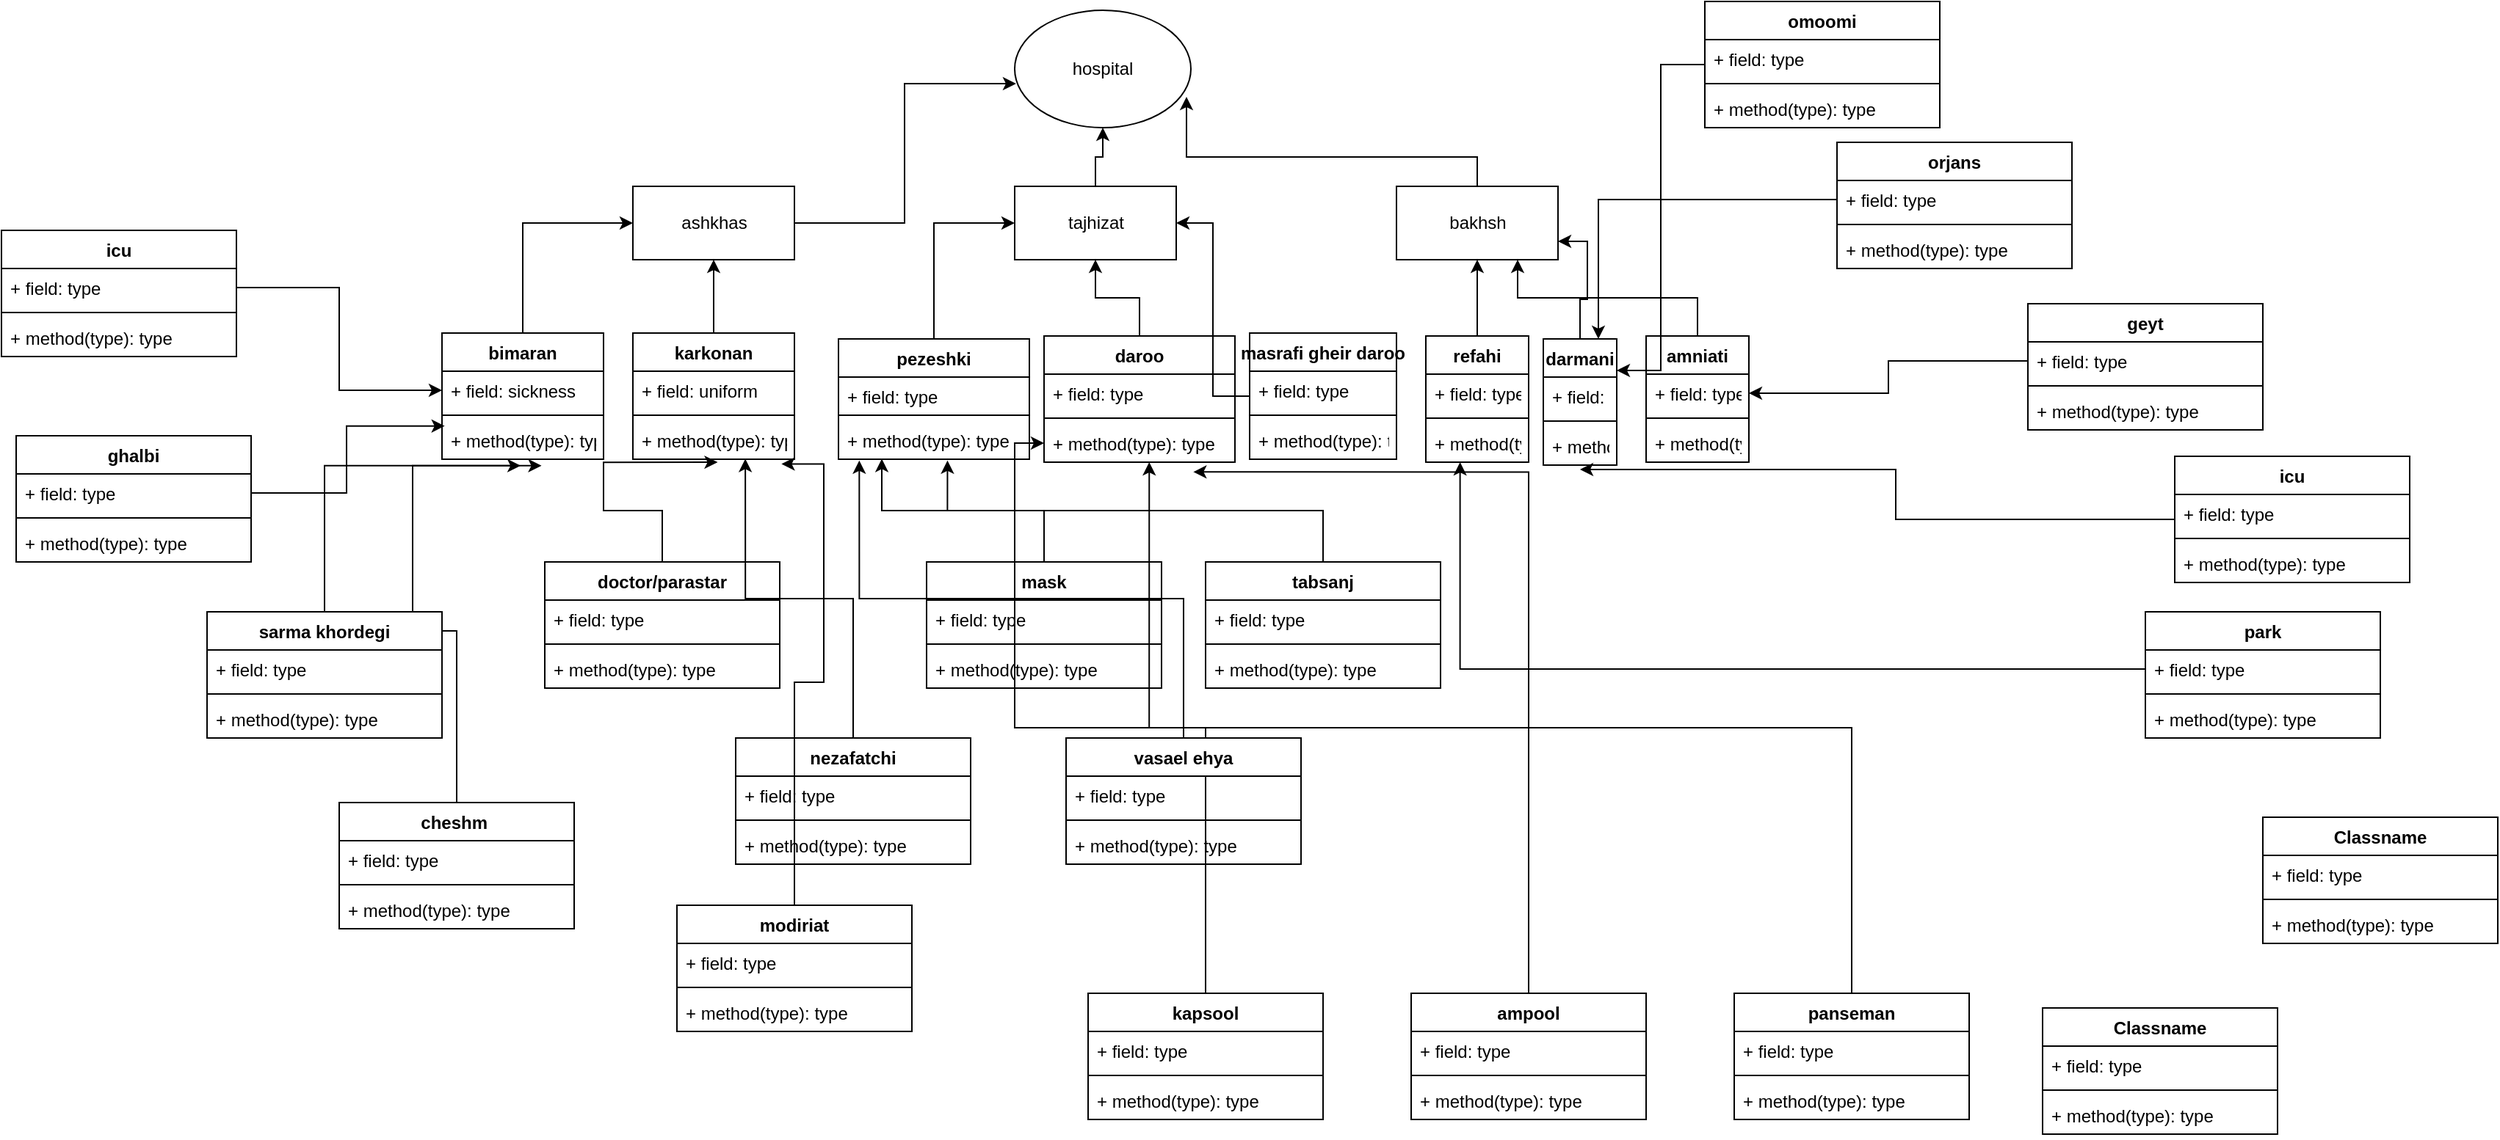 <mxfile version="13.8.8" type="device"><diagram id="6RKG3FrNFau2YnKKkjlG" name="Page-1"><mxGraphModel dx="2761" dy="1211" grid="1" gridSize="10" guides="1" tooltips="1" connect="1" arrows="1" fold="1" page="1" pageScale="1" pageWidth="850" pageHeight="1100" math="0" shadow="0"><root><mxCell id="0"/><mxCell id="1" parent="0"/><mxCell id="A2_RfLJKNHpXQIi_s-9a-9" value="hospital" style="ellipse;whiteSpace=wrap;html=1;" vertex="1" parent="1"><mxGeometry x="390" y="60" width="120" height="80" as="geometry"/></mxCell><mxCell id="A2_RfLJKNHpXQIi_s-9a-35" style="edgeStyle=orthogonalEdgeStyle;rounded=0;orthogonalLoop=1;jettySize=auto;html=1;entryX=0.008;entryY=0.625;entryDx=0;entryDy=0;entryPerimeter=0;" edge="1" parent="1" source="A2_RfLJKNHpXQIi_s-9a-10" target="A2_RfLJKNHpXQIi_s-9a-9"><mxGeometry relative="1" as="geometry"><mxPoint x="210" y="80" as="targetPoint"/></mxGeometry></mxCell><mxCell id="A2_RfLJKNHpXQIi_s-9a-10" value="ashkhas" style="html=1;" vertex="1" parent="1"><mxGeometry x="130" y="180" width="110" height="50" as="geometry"/></mxCell><mxCell id="A2_RfLJKNHpXQIi_s-9a-37" style="edgeStyle=orthogonalEdgeStyle;rounded=0;orthogonalLoop=1;jettySize=auto;html=1;exitX=0.5;exitY=0;exitDx=0;exitDy=0;" edge="1" parent="1" source="A2_RfLJKNHpXQIi_s-9a-11" target="A2_RfLJKNHpXQIi_s-9a-9"><mxGeometry relative="1" as="geometry"/></mxCell><mxCell id="A2_RfLJKNHpXQIi_s-9a-11" value="tajhizat" style="html=1;" vertex="1" parent="1"><mxGeometry x="390" y="180" width="110" height="50" as="geometry"/></mxCell><mxCell id="A2_RfLJKNHpXQIi_s-9a-38" style="edgeStyle=orthogonalEdgeStyle;rounded=0;orthogonalLoop=1;jettySize=auto;html=1;exitX=0.5;exitY=0;exitDx=0;exitDy=0;entryX=0.975;entryY=0.738;entryDx=0;entryDy=0;entryPerimeter=0;" edge="1" parent="1" source="A2_RfLJKNHpXQIi_s-9a-12" target="A2_RfLJKNHpXQIi_s-9a-9"><mxGeometry relative="1" as="geometry"/></mxCell><mxCell id="A2_RfLJKNHpXQIi_s-9a-12" value="bakhsh" style="html=1;" vertex="1" parent="1"><mxGeometry x="650" y="180" width="110" height="50" as="geometry"/></mxCell><mxCell id="A2_RfLJKNHpXQIi_s-9a-39" style="edgeStyle=orthogonalEdgeStyle;rounded=0;orthogonalLoop=1;jettySize=auto;html=1;exitX=0.5;exitY=0;exitDx=0;exitDy=0;entryX=0;entryY=0.5;entryDx=0;entryDy=0;" edge="1" parent="1" source="A2_RfLJKNHpXQIi_s-9a-24" target="A2_RfLJKNHpXQIi_s-9a-10"><mxGeometry relative="1" as="geometry"/></mxCell><mxCell id="A2_RfLJKNHpXQIi_s-9a-24" value="bimaran" style="swimlane;fontStyle=1;align=center;verticalAlign=top;childLayout=stackLayout;horizontal=1;startSize=26;horizontalStack=0;resizeParent=1;resizeParentMax=0;resizeLast=0;collapsible=1;marginBottom=0;" vertex="1" parent="1"><mxGeometry y="280" width="110" height="86" as="geometry"/></mxCell><mxCell id="A2_RfLJKNHpXQIi_s-9a-25" value="+ field: sickness" style="text;strokeColor=none;fillColor=none;align=left;verticalAlign=top;spacingLeft=4;spacingRight=4;overflow=hidden;rotatable=0;points=[[0,0.5],[1,0.5]];portConstraint=eastwest;" vertex="1" parent="A2_RfLJKNHpXQIi_s-9a-24"><mxGeometry y="26" width="110" height="26" as="geometry"/></mxCell><mxCell id="A2_RfLJKNHpXQIi_s-9a-26" value="" style="line;strokeWidth=1;fillColor=none;align=left;verticalAlign=middle;spacingTop=-1;spacingLeft=3;spacingRight=3;rotatable=0;labelPosition=right;points=[];portConstraint=eastwest;" vertex="1" parent="A2_RfLJKNHpXQIi_s-9a-24"><mxGeometry y="52" width="110" height="8" as="geometry"/></mxCell><mxCell id="A2_RfLJKNHpXQIi_s-9a-27" value="+ method(type): type" style="text;strokeColor=none;fillColor=none;align=left;verticalAlign=top;spacingLeft=4;spacingRight=4;overflow=hidden;rotatable=0;points=[[0,0.5],[1,0.5]];portConstraint=eastwest;" vertex="1" parent="A2_RfLJKNHpXQIi_s-9a-24"><mxGeometry y="60" width="110" height="26" as="geometry"/></mxCell><mxCell id="A2_RfLJKNHpXQIi_s-9a-40" style="edgeStyle=orthogonalEdgeStyle;rounded=0;orthogonalLoop=1;jettySize=auto;html=1;exitX=0.5;exitY=0;exitDx=0;exitDy=0;entryX=0.5;entryY=1;entryDx=0;entryDy=0;" edge="1" parent="1" source="A2_RfLJKNHpXQIi_s-9a-28" target="A2_RfLJKNHpXQIi_s-9a-10"><mxGeometry relative="1" as="geometry"/></mxCell><mxCell id="A2_RfLJKNHpXQIi_s-9a-28" value="karkonan" style="swimlane;fontStyle=1;align=center;verticalAlign=top;childLayout=stackLayout;horizontal=1;startSize=26;horizontalStack=0;resizeParent=1;resizeParentMax=0;resizeLast=0;collapsible=1;marginBottom=0;" vertex="1" parent="1"><mxGeometry x="130" y="280" width="110" height="86" as="geometry"/></mxCell><mxCell id="A2_RfLJKNHpXQIi_s-9a-29" value="+ field: uniform" style="text;strokeColor=none;fillColor=none;align=left;verticalAlign=top;spacingLeft=4;spacingRight=4;overflow=hidden;rotatable=0;points=[[0,0.5],[1,0.5]];portConstraint=eastwest;" vertex="1" parent="A2_RfLJKNHpXQIi_s-9a-28"><mxGeometry y="26" width="110" height="26" as="geometry"/></mxCell><mxCell id="A2_RfLJKNHpXQIi_s-9a-30" value="" style="line;strokeWidth=1;fillColor=none;align=left;verticalAlign=middle;spacingTop=-1;spacingLeft=3;spacingRight=3;rotatable=0;labelPosition=right;points=[];portConstraint=eastwest;" vertex="1" parent="A2_RfLJKNHpXQIi_s-9a-28"><mxGeometry y="52" width="110" height="8" as="geometry"/></mxCell><mxCell id="A2_RfLJKNHpXQIi_s-9a-31" value="+ method(type): type" style="text;strokeColor=none;fillColor=none;align=left;verticalAlign=top;spacingLeft=4;spacingRight=4;overflow=hidden;rotatable=0;points=[[0,0.5],[1,0.5]];portConstraint=eastwest;" vertex="1" parent="A2_RfLJKNHpXQIi_s-9a-28"><mxGeometry y="60" width="110" height="26" as="geometry"/></mxCell><mxCell id="A2_RfLJKNHpXQIi_s-9a-50" style="edgeStyle=orthogonalEdgeStyle;rounded=0;orthogonalLoop=1;jettySize=auto;html=1;exitX=0.5;exitY=0;exitDx=0;exitDy=0;entryX=0.5;entryY=1;entryDx=0;entryDy=0;" edge="1" parent="1" source="A2_RfLJKNHpXQIi_s-9a-41" target="A2_RfLJKNHpXQIi_s-9a-11"><mxGeometry relative="1" as="geometry"/></mxCell><mxCell id="A2_RfLJKNHpXQIi_s-9a-41" value="daroo" style="swimlane;fontStyle=1;align=center;verticalAlign=top;childLayout=stackLayout;horizontal=1;startSize=26;horizontalStack=0;resizeParent=1;resizeParentMax=0;resizeLast=0;collapsible=1;marginBottom=0;" vertex="1" parent="1"><mxGeometry x="410" y="282" width="130" height="86" as="geometry"/></mxCell><mxCell id="A2_RfLJKNHpXQIi_s-9a-42" value="+ field: type" style="text;strokeColor=none;fillColor=none;align=left;verticalAlign=top;spacingLeft=4;spacingRight=4;overflow=hidden;rotatable=0;points=[[0,0.5],[1,0.5]];portConstraint=eastwest;" vertex="1" parent="A2_RfLJKNHpXQIi_s-9a-41"><mxGeometry y="26" width="130" height="26" as="geometry"/></mxCell><mxCell id="A2_RfLJKNHpXQIi_s-9a-43" value="" style="line;strokeWidth=1;fillColor=none;align=left;verticalAlign=middle;spacingTop=-1;spacingLeft=3;spacingRight=3;rotatable=0;labelPosition=right;points=[];portConstraint=eastwest;" vertex="1" parent="A2_RfLJKNHpXQIi_s-9a-41"><mxGeometry y="52" width="130" height="8" as="geometry"/></mxCell><mxCell id="A2_RfLJKNHpXQIi_s-9a-44" value="+ method(type): type" style="text;strokeColor=none;fillColor=none;align=left;verticalAlign=top;spacingLeft=4;spacingRight=4;overflow=hidden;rotatable=0;points=[[0,0.5],[1,0.5]];portConstraint=eastwest;" vertex="1" parent="A2_RfLJKNHpXQIi_s-9a-41"><mxGeometry y="60" width="130" height="26" as="geometry"/></mxCell><mxCell id="A2_RfLJKNHpXQIi_s-9a-49" style="edgeStyle=orthogonalEdgeStyle;rounded=0;orthogonalLoop=1;jettySize=auto;html=1;exitX=0.5;exitY=0;exitDx=0;exitDy=0;entryX=0;entryY=0.5;entryDx=0;entryDy=0;" edge="1" parent="1" source="A2_RfLJKNHpXQIi_s-9a-45" target="A2_RfLJKNHpXQIi_s-9a-11"><mxGeometry relative="1" as="geometry"/></mxCell><mxCell id="A2_RfLJKNHpXQIi_s-9a-45" value="pezeshki" style="swimlane;fontStyle=1;align=center;verticalAlign=top;childLayout=stackLayout;horizontal=1;startSize=26;horizontalStack=0;resizeParent=1;resizeParentMax=0;resizeLast=0;collapsible=1;marginBottom=0;" vertex="1" parent="1"><mxGeometry x="270" y="284" width="130" height="82" as="geometry"/></mxCell><mxCell id="A2_RfLJKNHpXQIi_s-9a-46" value="+ field: type" style="text;strokeColor=none;fillColor=none;align=left;verticalAlign=top;spacingLeft=4;spacingRight=4;overflow=hidden;rotatable=0;points=[[0,0.5],[1,0.5]];portConstraint=eastwest;" vertex="1" parent="A2_RfLJKNHpXQIi_s-9a-45"><mxGeometry y="26" width="130" height="22" as="geometry"/></mxCell><mxCell id="A2_RfLJKNHpXQIi_s-9a-47" value="" style="line;strokeWidth=1;fillColor=none;align=left;verticalAlign=middle;spacingTop=-1;spacingLeft=3;spacingRight=3;rotatable=0;labelPosition=right;points=[];portConstraint=eastwest;" vertex="1" parent="A2_RfLJKNHpXQIi_s-9a-45"><mxGeometry y="48" width="130" height="8" as="geometry"/></mxCell><mxCell id="A2_RfLJKNHpXQIi_s-9a-48" value="+ method(type): type" style="text;strokeColor=none;fillColor=none;align=left;verticalAlign=top;spacingLeft=4;spacingRight=4;overflow=hidden;rotatable=0;points=[[0,0.5],[1,0.5]];portConstraint=eastwest;" vertex="1" parent="A2_RfLJKNHpXQIi_s-9a-45"><mxGeometry y="56" width="130" height="26" as="geometry"/></mxCell><mxCell id="A2_RfLJKNHpXQIi_s-9a-55" style="edgeStyle=orthogonalEdgeStyle;rounded=0;orthogonalLoop=1;jettySize=auto;html=1;entryX=1;entryY=0.5;entryDx=0;entryDy=0;" edge="1" parent="1" source="A2_RfLJKNHpXQIi_s-9a-51" target="A2_RfLJKNHpXQIi_s-9a-11"><mxGeometry relative="1" as="geometry"/></mxCell><mxCell id="A2_RfLJKNHpXQIi_s-9a-51" value="masrafi gheir daroo" style="swimlane;fontStyle=1;align=center;verticalAlign=top;childLayout=stackLayout;horizontal=1;startSize=26;horizontalStack=0;resizeParent=1;resizeParentMax=0;resizeLast=0;collapsible=1;marginBottom=0;" vertex="1" parent="1"><mxGeometry x="550" y="280" width="100" height="86" as="geometry"/></mxCell><mxCell id="A2_RfLJKNHpXQIi_s-9a-52" value="+ field: type" style="text;strokeColor=none;fillColor=none;align=left;verticalAlign=top;spacingLeft=4;spacingRight=4;overflow=hidden;rotatable=0;points=[[0,0.5],[1,0.5]];portConstraint=eastwest;" vertex="1" parent="A2_RfLJKNHpXQIi_s-9a-51"><mxGeometry y="26" width="100" height="26" as="geometry"/></mxCell><mxCell id="A2_RfLJKNHpXQIi_s-9a-53" value="" style="line;strokeWidth=1;fillColor=none;align=left;verticalAlign=middle;spacingTop=-1;spacingLeft=3;spacingRight=3;rotatable=0;labelPosition=right;points=[];portConstraint=eastwest;" vertex="1" parent="A2_RfLJKNHpXQIi_s-9a-51"><mxGeometry y="52" width="100" height="8" as="geometry"/></mxCell><mxCell id="A2_RfLJKNHpXQIi_s-9a-54" value="+ method(type): type" style="text;strokeColor=none;fillColor=none;align=left;verticalAlign=top;spacingLeft=4;spacingRight=4;overflow=hidden;rotatable=0;points=[[0,0.5],[1,0.5]];portConstraint=eastwest;" vertex="1" parent="A2_RfLJKNHpXQIi_s-9a-51"><mxGeometry y="60" width="100" height="26" as="geometry"/></mxCell><mxCell id="A2_RfLJKNHpXQIi_s-9a-71" style="edgeStyle=orthogonalEdgeStyle;rounded=0;orthogonalLoop=1;jettySize=auto;html=1;exitX=0.5;exitY=0;exitDx=0;exitDy=0;entryX=0.5;entryY=1;entryDx=0;entryDy=0;" edge="1" parent="1" source="A2_RfLJKNHpXQIi_s-9a-56" target="A2_RfLJKNHpXQIi_s-9a-12"><mxGeometry relative="1" as="geometry"/></mxCell><mxCell id="A2_RfLJKNHpXQIi_s-9a-56" value="refahi" style="swimlane;fontStyle=1;align=center;verticalAlign=top;childLayout=stackLayout;horizontal=1;startSize=26;horizontalStack=0;resizeParent=1;resizeParentMax=0;resizeLast=0;collapsible=1;marginBottom=0;" vertex="1" parent="1"><mxGeometry x="670" y="282" width="70" height="86" as="geometry"/></mxCell><mxCell id="A2_RfLJKNHpXQIi_s-9a-57" value="+ field: type" style="text;strokeColor=none;fillColor=none;align=left;verticalAlign=top;spacingLeft=4;spacingRight=4;overflow=hidden;rotatable=0;points=[[0,0.5],[1,0.5]];portConstraint=eastwest;" vertex="1" parent="A2_RfLJKNHpXQIi_s-9a-56"><mxGeometry y="26" width="70" height="26" as="geometry"/></mxCell><mxCell id="A2_RfLJKNHpXQIi_s-9a-58" value="" style="line;strokeWidth=1;fillColor=none;align=left;verticalAlign=middle;spacingTop=-1;spacingLeft=3;spacingRight=3;rotatable=0;labelPosition=right;points=[];portConstraint=eastwest;" vertex="1" parent="A2_RfLJKNHpXQIi_s-9a-56"><mxGeometry y="52" width="70" height="8" as="geometry"/></mxCell><mxCell id="A2_RfLJKNHpXQIi_s-9a-59" value="+ method(type): type" style="text;strokeColor=none;fillColor=none;align=left;verticalAlign=top;spacingLeft=4;spacingRight=4;overflow=hidden;rotatable=0;points=[[0,0.5],[1,0.5]];portConstraint=eastwest;" vertex="1" parent="A2_RfLJKNHpXQIi_s-9a-56"><mxGeometry y="60" width="70" height="26" as="geometry"/></mxCell><mxCell id="A2_RfLJKNHpXQIi_s-9a-72" style="edgeStyle=orthogonalEdgeStyle;rounded=0;orthogonalLoop=1;jettySize=auto;html=1;exitX=0.5;exitY=0;exitDx=0;exitDy=0;entryX=1;entryY=0.75;entryDx=0;entryDy=0;" edge="1" parent="1" source="A2_RfLJKNHpXQIi_s-9a-60" target="A2_RfLJKNHpXQIi_s-9a-12"><mxGeometry relative="1" as="geometry"/></mxCell><mxCell id="A2_RfLJKNHpXQIi_s-9a-60" value="darmani" style="swimlane;fontStyle=1;align=center;verticalAlign=top;childLayout=stackLayout;horizontal=1;startSize=26;horizontalStack=0;resizeParent=1;resizeParentMax=0;resizeLast=0;collapsible=1;marginBottom=0;" vertex="1" parent="1"><mxGeometry x="750" y="284" width="50" height="86" as="geometry"/></mxCell><mxCell id="A2_RfLJKNHpXQIi_s-9a-61" value="+ field: type" style="text;strokeColor=none;fillColor=none;align=left;verticalAlign=top;spacingLeft=4;spacingRight=4;overflow=hidden;rotatable=0;points=[[0,0.5],[1,0.5]];portConstraint=eastwest;" vertex="1" parent="A2_RfLJKNHpXQIi_s-9a-60"><mxGeometry y="26" width="50" height="26" as="geometry"/></mxCell><mxCell id="A2_RfLJKNHpXQIi_s-9a-62" value="" style="line;strokeWidth=1;fillColor=none;align=left;verticalAlign=middle;spacingTop=-1;spacingLeft=3;spacingRight=3;rotatable=0;labelPosition=right;points=[];portConstraint=eastwest;" vertex="1" parent="A2_RfLJKNHpXQIi_s-9a-60"><mxGeometry y="52" width="50" height="8" as="geometry"/></mxCell><mxCell id="A2_RfLJKNHpXQIi_s-9a-63" value="+ method(type): type" style="text;strokeColor=none;fillColor=none;align=left;verticalAlign=top;spacingLeft=4;spacingRight=4;overflow=hidden;rotatable=0;points=[[0,0.5],[1,0.5]];portConstraint=eastwest;" vertex="1" parent="A2_RfLJKNHpXQIi_s-9a-60"><mxGeometry y="60" width="50" height="26" as="geometry"/></mxCell><mxCell id="A2_RfLJKNHpXQIi_s-9a-73" style="edgeStyle=orthogonalEdgeStyle;rounded=0;orthogonalLoop=1;jettySize=auto;html=1;exitX=0.5;exitY=0;exitDx=0;exitDy=0;entryX=0.75;entryY=1;entryDx=0;entryDy=0;" edge="1" parent="1" source="A2_RfLJKNHpXQIi_s-9a-64" target="A2_RfLJKNHpXQIi_s-9a-12"><mxGeometry relative="1" as="geometry"/></mxCell><mxCell id="A2_RfLJKNHpXQIi_s-9a-64" value="amniati" style="swimlane;fontStyle=1;align=center;verticalAlign=top;childLayout=stackLayout;horizontal=1;startSize=26;horizontalStack=0;resizeParent=1;resizeParentMax=0;resizeLast=0;collapsible=1;marginBottom=0;" vertex="1" parent="1"><mxGeometry x="820" y="282" width="70" height="86" as="geometry"/></mxCell><mxCell id="A2_RfLJKNHpXQIi_s-9a-65" value="+ field: type" style="text;strokeColor=none;fillColor=none;align=left;verticalAlign=top;spacingLeft=4;spacingRight=4;overflow=hidden;rotatable=0;points=[[0,0.5],[1,0.5]];portConstraint=eastwest;" vertex="1" parent="A2_RfLJKNHpXQIi_s-9a-64"><mxGeometry y="26" width="70" height="26" as="geometry"/></mxCell><mxCell id="A2_RfLJKNHpXQIi_s-9a-66" value="" style="line;strokeWidth=1;fillColor=none;align=left;verticalAlign=middle;spacingTop=-1;spacingLeft=3;spacingRight=3;rotatable=0;labelPosition=right;points=[];portConstraint=eastwest;" vertex="1" parent="A2_RfLJKNHpXQIi_s-9a-64"><mxGeometry y="52" width="70" height="8" as="geometry"/></mxCell><mxCell id="A2_RfLJKNHpXQIi_s-9a-67" value="+ method(type): type" style="text;strokeColor=none;fillColor=none;align=left;verticalAlign=top;spacingLeft=4;spacingRight=4;overflow=hidden;rotatable=0;points=[[0,0.5],[1,0.5]];portConstraint=eastwest;" vertex="1" parent="A2_RfLJKNHpXQIi_s-9a-64"><mxGeometry y="60" width="70" height="26" as="geometry"/></mxCell><mxCell id="A2_RfLJKNHpXQIi_s-9a-78" value="icu" style="swimlane;fontStyle=1;align=center;verticalAlign=top;childLayout=stackLayout;horizontal=1;startSize=26;horizontalStack=0;resizeParent=1;resizeParentMax=0;resizeLast=0;collapsible=1;marginBottom=0;" vertex="1" parent="1"><mxGeometry x="-300" y="210" width="160" height="86" as="geometry"/></mxCell><mxCell id="A2_RfLJKNHpXQIi_s-9a-79" value="+ field: type" style="text;strokeColor=none;fillColor=none;align=left;verticalAlign=top;spacingLeft=4;spacingRight=4;overflow=hidden;rotatable=0;points=[[0,0.5],[1,0.5]];portConstraint=eastwest;" vertex="1" parent="A2_RfLJKNHpXQIi_s-9a-78"><mxGeometry y="26" width="160" height="26" as="geometry"/></mxCell><mxCell id="A2_RfLJKNHpXQIi_s-9a-80" value="" style="line;strokeWidth=1;fillColor=none;align=left;verticalAlign=middle;spacingTop=-1;spacingLeft=3;spacingRight=3;rotatable=0;labelPosition=right;points=[];portConstraint=eastwest;" vertex="1" parent="A2_RfLJKNHpXQIi_s-9a-78"><mxGeometry y="52" width="160" height="8" as="geometry"/></mxCell><mxCell id="A2_RfLJKNHpXQIi_s-9a-81" value="+ method(type): type" style="text;strokeColor=none;fillColor=none;align=left;verticalAlign=top;spacingLeft=4;spacingRight=4;overflow=hidden;rotatable=0;points=[[0,0.5],[1,0.5]];portConstraint=eastwest;" vertex="1" parent="A2_RfLJKNHpXQIi_s-9a-78"><mxGeometry y="60" width="160" height="26" as="geometry"/></mxCell><mxCell id="A2_RfLJKNHpXQIi_s-9a-82" value="ghalbi" style="swimlane;fontStyle=1;align=center;verticalAlign=top;childLayout=stackLayout;horizontal=1;startSize=26;horizontalStack=0;resizeParent=1;resizeParentMax=0;resizeLast=0;collapsible=1;marginBottom=0;" vertex="1" parent="1"><mxGeometry x="-290" y="350" width="160" height="86" as="geometry"/></mxCell><mxCell id="A2_RfLJKNHpXQIi_s-9a-83" value="+ field: type" style="text;strokeColor=none;fillColor=none;align=left;verticalAlign=top;spacingLeft=4;spacingRight=4;overflow=hidden;rotatable=0;points=[[0,0.5],[1,0.5]];portConstraint=eastwest;" vertex="1" parent="A2_RfLJKNHpXQIi_s-9a-82"><mxGeometry y="26" width="160" height="26" as="geometry"/></mxCell><mxCell id="A2_RfLJKNHpXQIi_s-9a-84" value="" style="line;strokeWidth=1;fillColor=none;align=left;verticalAlign=middle;spacingTop=-1;spacingLeft=3;spacingRight=3;rotatable=0;labelPosition=right;points=[];portConstraint=eastwest;" vertex="1" parent="A2_RfLJKNHpXQIi_s-9a-82"><mxGeometry y="52" width="160" height="8" as="geometry"/></mxCell><mxCell id="A2_RfLJKNHpXQIi_s-9a-85" value="+ method(type): type" style="text;strokeColor=none;fillColor=none;align=left;verticalAlign=top;spacingLeft=4;spacingRight=4;overflow=hidden;rotatable=0;points=[[0,0.5],[1,0.5]];portConstraint=eastwest;" vertex="1" parent="A2_RfLJKNHpXQIi_s-9a-82"><mxGeometry y="60" width="160" height="26" as="geometry"/></mxCell><mxCell id="A2_RfLJKNHpXQIi_s-9a-105" style="edgeStyle=orthogonalEdgeStyle;rounded=0;orthogonalLoop=1;jettySize=auto;html=1;exitX=0.5;exitY=0;exitDx=0;exitDy=0;entryX=0.616;entryY=1.17;entryDx=0;entryDy=0;entryPerimeter=0;" edge="1" parent="1" source="A2_RfLJKNHpXQIi_s-9a-86" target="A2_RfLJKNHpXQIi_s-9a-27"><mxGeometry relative="1" as="geometry"/></mxCell><mxCell id="A2_RfLJKNHpXQIi_s-9a-86" value="cheshm " style="swimlane;fontStyle=1;align=center;verticalAlign=top;childLayout=stackLayout;horizontal=1;startSize=26;horizontalStack=0;resizeParent=1;resizeParentMax=0;resizeLast=0;collapsible=1;marginBottom=0;" vertex="1" parent="1"><mxGeometry x="-70" y="600" width="160" height="86" as="geometry"/></mxCell><mxCell id="A2_RfLJKNHpXQIi_s-9a-87" value="+ field: type" style="text;strokeColor=none;fillColor=none;align=left;verticalAlign=top;spacingLeft=4;spacingRight=4;overflow=hidden;rotatable=0;points=[[0,0.5],[1,0.5]];portConstraint=eastwest;" vertex="1" parent="A2_RfLJKNHpXQIi_s-9a-86"><mxGeometry y="26" width="160" height="26" as="geometry"/></mxCell><mxCell id="A2_RfLJKNHpXQIi_s-9a-88" value="" style="line;strokeWidth=1;fillColor=none;align=left;verticalAlign=middle;spacingTop=-1;spacingLeft=3;spacingRight=3;rotatable=0;labelPosition=right;points=[];portConstraint=eastwest;" vertex="1" parent="A2_RfLJKNHpXQIi_s-9a-86"><mxGeometry y="52" width="160" height="8" as="geometry"/></mxCell><mxCell id="A2_RfLJKNHpXQIi_s-9a-89" value="+ method(type): type" style="text;strokeColor=none;fillColor=none;align=left;verticalAlign=top;spacingLeft=4;spacingRight=4;overflow=hidden;rotatable=0;points=[[0,0.5],[1,0.5]];portConstraint=eastwest;" vertex="1" parent="A2_RfLJKNHpXQIi_s-9a-86"><mxGeometry y="60" width="160" height="26" as="geometry"/></mxCell><mxCell id="A2_RfLJKNHpXQIi_s-9a-111" style="edgeStyle=orthogonalEdgeStyle;rounded=0;orthogonalLoop=1;jettySize=auto;html=1;exitX=0.5;exitY=0;exitDx=0;exitDy=0;entryX=0.525;entryY=1.079;entryDx=0;entryDy=0;entryPerimeter=0;" edge="1" parent="1" source="A2_RfLJKNHpXQIi_s-9a-90" target="A2_RfLJKNHpXQIi_s-9a-31"><mxGeometry relative="1" as="geometry"/></mxCell><mxCell id="A2_RfLJKNHpXQIi_s-9a-90" value="doctor/parastar" style="swimlane;fontStyle=1;align=center;verticalAlign=top;childLayout=stackLayout;horizontal=1;startSize=26;horizontalStack=0;resizeParent=1;resizeParentMax=0;resizeLast=0;collapsible=1;marginBottom=0;" vertex="1" parent="1"><mxGeometry x="70" y="436" width="160" height="86" as="geometry"/></mxCell><mxCell id="A2_RfLJKNHpXQIi_s-9a-91" value="+ field: type" style="text;strokeColor=none;fillColor=none;align=left;verticalAlign=top;spacingLeft=4;spacingRight=4;overflow=hidden;rotatable=0;points=[[0,0.5],[1,0.5]];portConstraint=eastwest;" vertex="1" parent="A2_RfLJKNHpXQIi_s-9a-90"><mxGeometry y="26" width="160" height="26" as="geometry"/></mxCell><mxCell id="A2_RfLJKNHpXQIi_s-9a-92" value="" style="line;strokeWidth=1;fillColor=none;align=left;verticalAlign=middle;spacingTop=-1;spacingLeft=3;spacingRight=3;rotatable=0;labelPosition=right;points=[];portConstraint=eastwest;" vertex="1" parent="A2_RfLJKNHpXQIi_s-9a-90"><mxGeometry y="52" width="160" height="8" as="geometry"/></mxCell><mxCell id="A2_RfLJKNHpXQIi_s-9a-93" value="+ method(type): type" style="text;strokeColor=none;fillColor=none;align=left;verticalAlign=top;spacingLeft=4;spacingRight=4;overflow=hidden;rotatable=0;points=[[0,0.5],[1,0.5]];portConstraint=eastwest;" vertex="1" parent="A2_RfLJKNHpXQIi_s-9a-90"><mxGeometry y="60" width="160" height="26" as="geometry"/></mxCell><mxCell id="A2_RfLJKNHpXQIi_s-9a-112" style="edgeStyle=orthogonalEdgeStyle;rounded=0;orthogonalLoop=1;jettySize=auto;html=1;entryX=0.696;entryY=0.989;entryDx=0;entryDy=0;entryPerimeter=0;" edge="1" parent="1" source="A2_RfLJKNHpXQIi_s-9a-94" target="A2_RfLJKNHpXQIi_s-9a-31"><mxGeometry relative="1" as="geometry"/></mxCell><mxCell id="A2_RfLJKNHpXQIi_s-9a-94" value="nezafatchi" style="swimlane;fontStyle=1;align=center;verticalAlign=top;childLayout=stackLayout;horizontal=1;startSize=26;horizontalStack=0;resizeParent=1;resizeParentMax=0;resizeLast=0;collapsible=1;marginBottom=0;" vertex="1" parent="1"><mxGeometry x="200" y="556" width="160" height="86" as="geometry"/></mxCell><mxCell id="A2_RfLJKNHpXQIi_s-9a-95" value="+ field: type" style="text;strokeColor=none;fillColor=none;align=left;verticalAlign=top;spacingLeft=4;spacingRight=4;overflow=hidden;rotatable=0;points=[[0,0.5],[1,0.5]];portConstraint=eastwest;" vertex="1" parent="A2_RfLJKNHpXQIi_s-9a-94"><mxGeometry y="26" width="160" height="26" as="geometry"/></mxCell><mxCell id="A2_RfLJKNHpXQIi_s-9a-96" value="" style="line;strokeWidth=1;fillColor=none;align=left;verticalAlign=middle;spacingTop=-1;spacingLeft=3;spacingRight=3;rotatable=0;labelPosition=right;points=[];portConstraint=eastwest;" vertex="1" parent="A2_RfLJKNHpXQIi_s-9a-94"><mxGeometry y="52" width="160" height="8" as="geometry"/></mxCell><mxCell id="A2_RfLJKNHpXQIi_s-9a-97" value="+ method(type): type" style="text;strokeColor=none;fillColor=none;align=left;verticalAlign=top;spacingLeft=4;spacingRight=4;overflow=hidden;rotatable=0;points=[[0,0.5],[1,0.5]];portConstraint=eastwest;" vertex="1" parent="A2_RfLJKNHpXQIi_s-9a-94"><mxGeometry y="60" width="160" height="26" as="geometry"/></mxCell><mxCell id="A2_RfLJKNHpXQIi_s-9a-104" style="edgeStyle=orthogonalEdgeStyle;rounded=0;orthogonalLoop=1;jettySize=auto;html=1;exitX=0.5;exitY=0;exitDx=0;exitDy=0;entryX=0.487;entryY=1.17;entryDx=0;entryDy=0;entryPerimeter=0;" edge="1" parent="1" source="A2_RfLJKNHpXQIi_s-9a-98" target="A2_RfLJKNHpXQIi_s-9a-27"><mxGeometry relative="1" as="geometry"/></mxCell><mxCell id="A2_RfLJKNHpXQIi_s-9a-98" value="sarma khordegi" style="swimlane;fontStyle=1;align=center;verticalAlign=top;childLayout=stackLayout;horizontal=1;startSize=26;horizontalStack=0;resizeParent=1;resizeParentMax=0;resizeLast=0;collapsible=1;marginBottom=0;" vertex="1" parent="1"><mxGeometry x="-160" y="470" width="160" height="86" as="geometry"/></mxCell><mxCell id="A2_RfLJKNHpXQIi_s-9a-99" value="+ field: type" style="text;strokeColor=none;fillColor=none;align=left;verticalAlign=top;spacingLeft=4;spacingRight=4;overflow=hidden;rotatable=0;points=[[0,0.5],[1,0.5]];portConstraint=eastwest;" vertex="1" parent="A2_RfLJKNHpXQIi_s-9a-98"><mxGeometry y="26" width="160" height="26" as="geometry"/></mxCell><mxCell id="A2_RfLJKNHpXQIi_s-9a-100" value="" style="line;strokeWidth=1;fillColor=none;align=left;verticalAlign=middle;spacingTop=-1;spacingLeft=3;spacingRight=3;rotatable=0;labelPosition=right;points=[];portConstraint=eastwest;" vertex="1" parent="A2_RfLJKNHpXQIi_s-9a-98"><mxGeometry y="52" width="160" height="8" as="geometry"/></mxCell><mxCell id="A2_RfLJKNHpXQIi_s-9a-101" value="+ method(type): type" style="text;strokeColor=none;fillColor=none;align=left;verticalAlign=top;spacingLeft=4;spacingRight=4;overflow=hidden;rotatable=0;points=[[0,0.5],[1,0.5]];portConstraint=eastwest;" vertex="1" parent="A2_RfLJKNHpXQIi_s-9a-98"><mxGeometry y="60" width="160" height="26" as="geometry"/></mxCell><mxCell id="A2_RfLJKNHpXQIi_s-9a-102" style="edgeStyle=orthogonalEdgeStyle;rounded=0;orthogonalLoop=1;jettySize=auto;html=1;exitX=1;exitY=0.5;exitDx=0;exitDy=0;entryX=0;entryY=0.5;entryDx=0;entryDy=0;" edge="1" parent="1" source="A2_RfLJKNHpXQIi_s-9a-79" target="A2_RfLJKNHpXQIi_s-9a-25"><mxGeometry relative="1" as="geometry"/></mxCell><mxCell id="A2_RfLJKNHpXQIi_s-9a-103" style="edgeStyle=orthogonalEdgeStyle;rounded=0;orthogonalLoop=1;jettySize=auto;html=1;exitX=1;exitY=0.5;exitDx=0;exitDy=0;entryX=0.017;entryY=0.129;entryDx=0;entryDy=0;entryPerimeter=0;" edge="1" parent="1" source="A2_RfLJKNHpXQIi_s-9a-83" target="A2_RfLJKNHpXQIi_s-9a-27"><mxGeometry relative="1" as="geometry"/></mxCell><mxCell id="A2_RfLJKNHpXQIi_s-9a-113" style="edgeStyle=orthogonalEdgeStyle;rounded=0;orthogonalLoop=1;jettySize=auto;html=1;exitX=0.5;exitY=0;exitDx=0;exitDy=0;entryX=0.92;entryY=1.124;entryDx=0;entryDy=0;entryPerimeter=0;" edge="1" parent="1" source="A2_RfLJKNHpXQIi_s-9a-107" target="A2_RfLJKNHpXQIi_s-9a-31"><mxGeometry relative="1" as="geometry"/></mxCell><mxCell id="A2_RfLJKNHpXQIi_s-9a-107" value="modiriat" style="swimlane;fontStyle=1;align=center;verticalAlign=top;childLayout=stackLayout;horizontal=1;startSize=26;horizontalStack=0;resizeParent=1;resizeParentMax=0;resizeLast=0;collapsible=1;marginBottom=0;" vertex="1" parent="1"><mxGeometry x="160" y="670" width="160" height="86" as="geometry"/></mxCell><mxCell id="A2_RfLJKNHpXQIi_s-9a-108" value="+ field: type" style="text;strokeColor=none;fillColor=none;align=left;verticalAlign=top;spacingLeft=4;spacingRight=4;overflow=hidden;rotatable=0;points=[[0,0.5],[1,0.5]];portConstraint=eastwest;" vertex="1" parent="A2_RfLJKNHpXQIi_s-9a-107"><mxGeometry y="26" width="160" height="26" as="geometry"/></mxCell><mxCell id="A2_RfLJKNHpXQIi_s-9a-109" value="" style="line;strokeWidth=1;fillColor=none;align=left;verticalAlign=middle;spacingTop=-1;spacingLeft=3;spacingRight=3;rotatable=0;labelPosition=right;points=[];portConstraint=eastwest;" vertex="1" parent="A2_RfLJKNHpXQIi_s-9a-107"><mxGeometry y="52" width="160" height="8" as="geometry"/></mxCell><mxCell id="A2_RfLJKNHpXQIi_s-9a-110" value="+ method(type): type" style="text;strokeColor=none;fillColor=none;align=left;verticalAlign=top;spacingLeft=4;spacingRight=4;overflow=hidden;rotatable=0;points=[[0,0.5],[1,0.5]];portConstraint=eastwest;" vertex="1" parent="A2_RfLJKNHpXQIi_s-9a-107"><mxGeometry y="60" width="160" height="26" as="geometry"/></mxCell><mxCell id="A2_RfLJKNHpXQIi_s-9a-167" style="edgeStyle=orthogonalEdgeStyle;rounded=0;orthogonalLoop=1;jettySize=auto;html=1;entryX=0.571;entryY=1.034;entryDx=0;entryDy=0;entryPerimeter=0;" edge="1" parent="1" source="A2_RfLJKNHpXQIi_s-9a-114" target="A2_RfLJKNHpXQIi_s-9a-48"><mxGeometry relative="1" as="geometry"/></mxCell><mxCell id="A2_RfLJKNHpXQIi_s-9a-114" value="mask" style="swimlane;fontStyle=1;align=center;verticalAlign=top;childLayout=stackLayout;horizontal=1;startSize=26;horizontalStack=0;resizeParent=1;resizeParentMax=0;resizeLast=0;collapsible=1;marginBottom=0;" vertex="1" parent="1"><mxGeometry x="330" y="436" width="160" height="86" as="geometry"/></mxCell><mxCell id="A2_RfLJKNHpXQIi_s-9a-115" value="+ field: type" style="text;strokeColor=none;fillColor=none;align=left;verticalAlign=top;spacingLeft=4;spacingRight=4;overflow=hidden;rotatable=0;points=[[0,0.5],[1,0.5]];portConstraint=eastwest;" vertex="1" parent="A2_RfLJKNHpXQIi_s-9a-114"><mxGeometry y="26" width="160" height="26" as="geometry"/></mxCell><mxCell id="A2_RfLJKNHpXQIi_s-9a-116" value="" style="line;strokeWidth=1;fillColor=none;align=left;verticalAlign=middle;spacingTop=-1;spacingLeft=3;spacingRight=3;rotatable=0;labelPosition=right;points=[];portConstraint=eastwest;" vertex="1" parent="A2_RfLJKNHpXQIi_s-9a-114"><mxGeometry y="52" width="160" height="8" as="geometry"/></mxCell><mxCell id="A2_RfLJKNHpXQIi_s-9a-117" value="+ method(type): type" style="text;strokeColor=none;fillColor=none;align=left;verticalAlign=top;spacingLeft=4;spacingRight=4;overflow=hidden;rotatable=0;points=[[0,0.5],[1,0.5]];portConstraint=eastwest;" vertex="1" parent="A2_RfLJKNHpXQIi_s-9a-114"><mxGeometry y="60" width="160" height="26" as="geometry"/></mxCell><mxCell id="A2_RfLJKNHpXQIi_s-9a-169" style="edgeStyle=orthogonalEdgeStyle;rounded=0;orthogonalLoop=1;jettySize=auto;html=1;exitX=0.5;exitY=0;exitDx=0;exitDy=0;entryX=0.551;entryY=1;entryDx=0;entryDy=0;entryPerimeter=0;" edge="1" parent="1" source="A2_RfLJKNHpXQIi_s-9a-118" target="A2_RfLJKNHpXQIi_s-9a-44"><mxGeometry relative="1" as="geometry"/></mxCell><mxCell id="A2_RfLJKNHpXQIi_s-9a-118" value="kapsool" style="swimlane;fontStyle=1;align=center;verticalAlign=top;childLayout=stackLayout;horizontal=1;startSize=26;horizontalStack=0;resizeParent=1;resizeParentMax=0;resizeLast=0;collapsible=1;marginBottom=0;" vertex="1" parent="1"><mxGeometry x="440" y="730" width="160" height="86" as="geometry"/></mxCell><mxCell id="A2_RfLJKNHpXQIi_s-9a-119" value="+ field: type" style="text;strokeColor=none;fillColor=none;align=left;verticalAlign=top;spacingLeft=4;spacingRight=4;overflow=hidden;rotatable=0;points=[[0,0.5],[1,0.5]];portConstraint=eastwest;" vertex="1" parent="A2_RfLJKNHpXQIi_s-9a-118"><mxGeometry y="26" width="160" height="26" as="geometry"/></mxCell><mxCell id="A2_RfLJKNHpXQIi_s-9a-120" value="" style="line;strokeWidth=1;fillColor=none;align=left;verticalAlign=middle;spacingTop=-1;spacingLeft=3;spacingRight=3;rotatable=0;labelPosition=right;points=[];portConstraint=eastwest;" vertex="1" parent="A2_RfLJKNHpXQIi_s-9a-118"><mxGeometry y="52" width="160" height="8" as="geometry"/></mxCell><mxCell id="A2_RfLJKNHpXQIi_s-9a-121" value="+ method(type): type" style="text;strokeColor=none;fillColor=none;align=left;verticalAlign=top;spacingLeft=4;spacingRight=4;overflow=hidden;rotatable=0;points=[[0,0.5],[1,0.5]];portConstraint=eastwest;" vertex="1" parent="A2_RfLJKNHpXQIi_s-9a-118"><mxGeometry y="60" width="160" height="26" as="geometry"/></mxCell><mxCell id="A2_RfLJKNHpXQIi_s-9a-170" style="edgeStyle=orthogonalEdgeStyle;rounded=0;orthogonalLoop=1;jettySize=auto;html=1;entryX=0.782;entryY=1.256;entryDx=0;entryDy=0;entryPerimeter=0;" edge="1" parent="1" source="A2_RfLJKNHpXQIi_s-9a-122" target="A2_RfLJKNHpXQIi_s-9a-44"><mxGeometry relative="1" as="geometry"/></mxCell><mxCell id="A2_RfLJKNHpXQIi_s-9a-122" value="ampool" style="swimlane;fontStyle=1;align=center;verticalAlign=top;childLayout=stackLayout;horizontal=1;startSize=26;horizontalStack=0;resizeParent=1;resizeParentMax=0;resizeLast=0;collapsible=1;marginBottom=0;" vertex="1" parent="1"><mxGeometry x="660" y="730" width="160" height="86" as="geometry"/></mxCell><mxCell id="A2_RfLJKNHpXQIi_s-9a-123" value="+ field: type" style="text;strokeColor=none;fillColor=none;align=left;verticalAlign=top;spacingLeft=4;spacingRight=4;overflow=hidden;rotatable=0;points=[[0,0.5],[1,0.5]];portConstraint=eastwest;" vertex="1" parent="A2_RfLJKNHpXQIi_s-9a-122"><mxGeometry y="26" width="160" height="26" as="geometry"/></mxCell><mxCell id="A2_RfLJKNHpXQIi_s-9a-124" value="" style="line;strokeWidth=1;fillColor=none;align=left;verticalAlign=middle;spacingTop=-1;spacingLeft=3;spacingRight=3;rotatable=0;labelPosition=right;points=[];portConstraint=eastwest;" vertex="1" parent="A2_RfLJKNHpXQIi_s-9a-122"><mxGeometry y="52" width="160" height="8" as="geometry"/></mxCell><mxCell id="A2_RfLJKNHpXQIi_s-9a-125" value="+ method(type): type" style="text;strokeColor=none;fillColor=none;align=left;verticalAlign=top;spacingLeft=4;spacingRight=4;overflow=hidden;rotatable=0;points=[[0,0.5],[1,0.5]];portConstraint=eastwest;" vertex="1" parent="A2_RfLJKNHpXQIi_s-9a-122"><mxGeometry y="60" width="160" height="26" as="geometry"/></mxCell><mxCell id="A2_RfLJKNHpXQIi_s-9a-126" value="geyt" style="swimlane;fontStyle=1;align=center;verticalAlign=top;childLayout=stackLayout;horizontal=1;startSize=26;horizontalStack=0;resizeParent=1;resizeParentMax=0;resizeLast=0;collapsible=1;marginBottom=0;" vertex="1" parent="1"><mxGeometry x="1080" y="260" width="160" height="86" as="geometry"/></mxCell><mxCell id="A2_RfLJKNHpXQIi_s-9a-127" value="+ field: type" style="text;strokeColor=none;fillColor=none;align=left;verticalAlign=top;spacingLeft=4;spacingRight=4;overflow=hidden;rotatable=0;points=[[0,0.5],[1,0.5]];portConstraint=eastwest;" vertex="1" parent="A2_RfLJKNHpXQIi_s-9a-126"><mxGeometry y="26" width="160" height="26" as="geometry"/></mxCell><mxCell id="A2_RfLJKNHpXQIi_s-9a-128" value="" style="line;strokeWidth=1;fillColor=none;align=left;verticalAlign=middle;spacingTop=-1;spacingLeft=3;spacingRight=3;rotatable=0;labelPosition=right;points=[];portConstraint=eastwest;" vertex="1" parent="A2_RfLJKNHpXQIi_s-9a-126"><mxGeometry y="52" width="160" height="8" as="geometry"/></mxCell><mxCell id="A2_RfLJKNHpXQIi_s-9a-129" value="+ method(type): type" style="text;strokeColor=none;fillColor=none;align=left;verticalAlign=top;spacingLeft=4;spacingRight=4;overflow=hidden;rotatable=0;points=[[0,0.5],[1,0.5]];portConstraint=eastwest;" vertex="1" parent="A2_RfLJKNHpXQIi_s-9a-126"><mxGeometry y="60" width="160" height="26" as="geometry"/></mxCell><mxCell id="A2_RfLJKNHpXQIi_s-9a-130" value="park" style="swimlane;fontStyle=1;align=center;verticalAlign=top;childLayout=stackLayout;horizontal=1;startSize=26;horizontalStack=0;resizeParent=1;resizeParentMax=0;resizeLast=0;collapsible=1;marginBottom=0;" vertex="1" parent="1"><mxGeometry x="1160" y="470" width="160" height="86" as="geometry"/></mxCell><mxCell id="A2_RfLJKNHpXQIi_s-9a-131" value="+ field: type" style="text;strokeColor=none;fillColor=none;align=left;verticalAlign=top;spacingLeft=4;spacingRight=4;overflow=hidden;rotatable=0;points=[[0,0.5],[1,0.5]];portConstraint=eastwest;" vertex="1" parent="A2_RfLJKNHpXQIi_s-9a-130"><mxGeometry y="26" width="160" height="26" as="geometry"/></mxCell><mxCell id="A2_RfLJKNHpXQIi_s-9a-132" value="" style="line;strokeWidth=1;fillColor=none;align=left;verticalAlign=middle;spacingTop=-1;spacingLeft=3;spacingRight=3;rotatable=0;labelPosition=right;points=[];portConstraint=eastwest;" vertex="1" parent="A2_RfLJKNHpXQIi_s-9a-130"><mxGeometry y="52" width="160" height="8" as="geometry"/></mxCell><mxCell id="A2_RfLJKNHpXQIi_s-9a-133" value="+ method(type): type" style="text;strokeColor=none;fillColor=none;align=left;verticalAlign=top;spacingLeft=4;spacingRight=4;overflow=hidden;rotatable=0;points=[[0,0.5],[1,0.5]];portConstraint=eastwest;" vertex="1" parent="A2_RfLJKNHpXQIi_s-9a-130"><mxGeometry y="60" width="160" height="26" as="geometry"/></mxCell><mxCell id="A2_RfLJKNHpXQIi_s-9a-168" style="edgeStyle=orthogonalEdgeStyle;rounded=0;orthogonalLoop=1;jettySize=auto;html=1;entryX=0.227;entryY=0.989;entryDx=0;entryDy=0;entryPerimeter=0;" edge="1" parent="1" source="A2_RfLJKNHpXQIi_s-9a-134" target="A2_RfLJKNHpXQIi_s-9a-48"><mxGeometry relative="1" as="geometry"/></mxCell><mxCell id="A2_RfLJKNHpXQIi_s-9a-134" value="tabsanj" style="swimlane;fontStyle=1;align=center;verticalAlign=top;childLayout=stackLayout;horizontal=1;startSize=26;horizontalStack=0;resizeParent=1;resizeParentMax=0;resizeLast=0;collapsible=1;marginBottom=0;" vertex="1" parent="1"><mxGeometry x="520" y="436" width="160" height="86" as="geometry"/></mxCell><mxCell id="A2_RfLJKNHpXQIi_s-9a-135" value="+ field: type" style="text;strokeColor=none;fillColor=none;align=left;verticalAlign=top;spacingLeft=4;spacingRight=4;overflow=hidden;rotatable=0;points=[[0,0.5],[1,0.5]];portConstraint=eastwest;" vertex="1" parent="A2_RfLJKNHpXQIi_s-9a-134"><mxGeometry y="26" width="160" height="26" as="geometry"/></mxCell><mxCell id="A2_RfLJKNHpXQIi_s-9a-136" value="" style="line;strokeWidth=1;fillColor=none;align=left;verticalAlign=middle;spacingTop=-1;spacingLeft=3;spacingRight=3;rotatable=0;labelPosition=right;points=[];portConstraint=eastwest;" vertex="1" parent="A2_RfLJKNHpXQIi_s-9a-134"><mxGeometry y="52" width="160" height="8" as="geometry"/></mxCell><mxCell id="A2_RfLJKNHpXQIi_s-9a-137" value="+ method(type): type" style="text;strokeColor=none;fillColor=none;align=left;verticalAlign=top;spacingLeft=4;spacingRight=4;overflow=hidden;rotatable=0;points=[[0,0.5],[1,0.5]];portConstraint=eastwest;" vertex="1" parent="A2_RfLJKNHpXQIi_s-9a-134"><mxGeometry y="60" width="160" height="26" as="geometry"/></mxCell><mxCell id="A2_RfLJKNHpXQIi_s-9a-171" style="edgeStyle=orthogonalEdgeStyle;rounded=0;orthogonalLoop=1;jettySize=auto;html=1;exitX=0.5;exitY=0;exitDx=0;exitDy=0;entryX=0;entryY=0.5;entryDx=0;entryDy=0;" edge="1" parent="1" source="A2_RfLJKNHpXQIi_s-9a-138" target="A2_RfLJKNHpXQIi_s-9a-44"><mxGeometry relative="1" as="geometry"/></mxCell><mxCell id="A2_RfLJKNHpXQIi_s-9a-138" value="panseman" style="swimlane;fontStyle=1;align=center;verticalAlign=top;childLayout=stackLayout;horizontal=1;startSize=26;horizontalStack=0;resizeParent=1;resizeParentMax=0;resizeLast=0;collapsible=1;marginBottom=0;" vertex="1" parent="1"><mxGeometry x="880" y="730" width="160" height="86" as="geometry"/></mxCell><mxCell id="A2_RfLJKNHpXQIi_s-9a-139" value="+ field: type" style="text;strokeColor=none;fillColor=none;align=left;verticalAlign=top;spacingLeft=4;spacingRight=4;overflow=hidden;rotatable=0;points=[[0,0.5],[1,0.5]];portConstraint=eastwest;" vertex="1" parent="A2_RfLJKNHpXQIi_s-9a-138"><mxGeometry y="26" width="160" height="26" as="geometry"/></mxCell><mxCell id="A2_RfLJKNHpXQIi_s-9a-140" value="" style="line;strokeWidth=1;fillColor=none;align=left;verticalAlign=middle;spacingTop=-1;spacingLeft=3;spacingRight=3;rotatable=0;labelPosition=right;points=[];portConstraint=eastwest;" vertex="1" parent="A2_RfLJKNHpXQIi_s-9a-138"><mxGeometry y="52" width="160" height="8" as="geometry"/></mxCell><mxCell id="A2_RfLJKNHpXQIi_s-9a-141" value="+ method(type): type" style="text;strokeColor=none;fillColor=none;align=left;verticalAlign=top;spacingLeft=4;spacingRight=4;overflow=hidden;rotatable=0;points=[[0,0.5],[1,0.5]];portConstraint=eastwest;" vertex="1" parent="A2_RfLJKNHpXQIi_s-9a-138"><mxGeometry y="60" width="160" height="26" as="geometry"/></mxCell><mxCell id="A2_RfLJKNHpXQIi_s-9a-142" value="Classname" style="swimlane;fontStyle=1;align=center;verticalAlign=top;childLayout=stackLayout;horizontal=1;startSize=26;horizontalStack=0;resizeParent=1;resizeParentMax=0;resizeLast=0;collapsible=1;marginBottom=0;" vertex="1" parent="1"><mxGeometry x="1090" y="740" width="160" height="86" as="geometry"/></mxCell><mxCell id="A2_RfLJKNHpXQIi_s-9a-143" value="+ field: type" style="text;strokeColor=none;fillColor=none;align=left;verticalAlign=top;spacingLeft=4;spacingRight=4;overflow=hidden;rotatable=0;points=[[0,0.5],[1,0.5]];portConstraint=eastwest;" vertex="1" parent="A2_RfLJKNHpXQIi_s-9a-142"><mxGeometry y="26" width="160" height="26" as="geometry"/></mxCell><mxCell id="A2_RfLJKNHpXQIi_s-9a-144" value="" style="line;strokeWidth=1;fillColor=none;align=left;verticalAlign=middle;spacingTop=-1;spacingLeft=3;spacingRight=3;rotatable=0;labelPosition=right;points=[];portConstraint=eastwest;" vertex="1" parent="A2_RfLJKNHpXQIi_s-9a-142"><mxGeometry y="52" width="160" height="8" as="geometry"/></mxCell><mxCell id="A2_RfLJKNHpXQIi_s-9a-145" value="+ method(type): type" style="text;strokeColor=none;fillColor=none;align=left;verticalAlign=top;spacingLeft=4;spacingRight=4;overflow=hidden;rotatable=0;points=[[0,0.5],[1,0.5]];portConstraint=eastwest;" vertex="1" parent="A2_RfLJKNHpXQIi_s-9a-142"><mxGeometry y="60" width="160" height="26" as="geometry"/></mxCell><mxCell id="A2_RfLJKNHpXQIi_s-9a-146" value="Classname" style="swimlane;fontStyle=1;align=center;verticalAlign=top;childLayout=stackLayout;horizontal=1;startSize=26;horizontalStack=0;resizeParent=1;resizeParentMax=0;resizeLast=0;collapsible=1;marginBottom=0;" vertex="1" parent="1"><mxGeometry x="1240" y="610" width="160" height="86" as="geometry"/></mxCell><mxCell id="A2_RfLJKNHpXQIi_s-9a-147" value="+ field: type" style="text;strokeColor=none;fillColor=none;align=left;verticalAlign=top;spacingLeft=4;spacingRight=4;overflow=hidden;rotatable=0;points=[[0,0.5],[1,0.5]];portConstraint=eastwest;" vertex="1" parent="A2_RfLJKNHpXQIi_s-9a-146"><mxGeometry y="26" width="160" height="26" as="geometry"/></mxCell><mxCell id="A2_RfLJKNHpXQIi_s-9a-148" value="" style="line;strokeWidth=1;fillColor=none;align=left;verticalAlign=middle;spacingTop=-1;spacingLeft=3;spacingRight=3;rotatable=0;labelPosition=right;points=[];portConstraint=eastwest;" vertex="1" parent="A2_RfLJKNHpXQIi_s-9a-146"><mxGeometry y="52" width="160" height="8" as="geometry"/></mxCell><mxCell id="A2_RfLJKNHpXQIi_s-9a-149" value="+ method(type): type" style="text;strokeColor=none;fillColor=none;align=left;verticalAlign=top;spacingLeft=4;spacingRight=4;overflow=hidden;rotatable=0;points=[[0,0.5],[1,0.5]];portConstraint=eastwest;" vertex="1" parent="A2_RfLJKNHpXQIi_s-9a-146"><mxGeometry y="60" width="160" height="26" as="geometry"/></mxCell><mxCell id="A2_RfLJKNHpXQIi_s-9a-173" style="edgeStyle=orthogonalEdgeStyle;rounded=0;orthogonalLoop=1;jettySize=auto;html=1;entryX=0.5;entryY=1.115;entryDx=0;entryDy=0;entryPerimeter=0;" edge="1" parent="1" source="A2_RfLJKNHpXQIi_s-9a-150" target="A2_RfLJKNHpXQIi_s-9a-63"><mxGeometry relative="1" as="geometry"/></mxCell><mxCell id="A2_RfLJKNHpXQIi_s-9a-150" value="icu" style="swimlane;fontStyle=1;align=center;verticalAlign=top;childLayout=stackLayout;horizontal=1;startSize=26;horizontalStack=0;resizeParent=1;resizeParentMax=0;resizeLast=0;collapsible=1;marginBottom=0;" vertex="1" parent="1"><mxGeometry x="1180" y="364" width="160" height="86" as="geometry"/></mxCell><mxCell id="A2_RfLJKNHpXQIi_s-9a-151" value="+ field: type" style="text;strokeColor=none;fillColor=none;align=left;verticalAlign=top;spacingLeft=4;spacingRight=4;overflow=hidden;rotatable=0;points=[[0,0.5],[1,0.5]];portConstraint=eastwest;" vertex="1" parent="A2_RfLJKNHpXQIi_s-9a-150"><mxGeometry y="26" width="160" height="26" as="geometry"/></mxCell><mxCell id="A2_RfLJKNHpXQIi_s-9a-152" value="" style="line;strokeWidth=1;fillColor=none;align=left;verticalAlign=middle;spacingTop=-1;spacingLeft=3;spacingRight=3;rotatable=0;labelPosition=right;points=[];portConstraint=eastwest;" vertex="1" parent="A2_RfLJKNHpXQIi_s-9a-150"><mxGeometry y="52" width="160" height="8" as="geometry"/></mxCell><mxCell id="A2_RfLJKNHpXQIi_s-9a-153" value="+ method(type): type" style="text;strokeColor=none;fillColor=none;align=left;verticalAlign=top;spacingLeft=4;spacingRight=4;overflow=hidden;rotatable=0;points=[[0,0.5],[1,0.5]];portConstraint=eastwest;" vertex="1" parent="A2_RfLJKNHpXQIi_s-9a-150"><mxGeometry y="60" width="160" height="26" as="geometry"/></mxCell><mxCell id="A2_RfLJKNHpXQIi_s-9a-154" value="orjans" style="swimlane;fontStyle=1;align=center;verticalAlign=top;childLayout=stackLayout;horizontal=1;startSize=26;horizontalStack=0;resizeParent=1;resizeParentMax=0;resizeLast=0;collapsible=1;marginBottom=0;" vertex="1" parent="1"><mxGeometry x="950" y="150" width="160" height="86" as="geometry"/></mxCell><mxCell id="A2_RfLJKNHpXQIi_s-9a-155" value="+ field: type" style="text;strokeColor=none;fillColor=none;align=left;verticalAlign=top;spacingLeft=4;spacingRight=4;overflow=hidden;rotatable=0;points=[[0,0.5],[1,0.5]];portConstraint=eastwest;" vertex="1" parent="A2_RfLJKNHpXQIi_s-9a-154"><mxGeometry y="26" width="160" height="26" as="geometry"/></mxCell><mxCell id="A2_RfLJKNHpXQIi_s-9a-156" value="" style="line;strokeWidth=1;fillColor=none;align=left;verticalAlign=middle;spacingTop=-1;spacingLeft=3;spacingRight=3;rotatable=0;labelPosition=right;points=[];portConstraint=eastwest;" vertex="1" parent="A2_RfLJKNHpXQIi_s-9a-154"><mxGeometry y="52" width="160" height="8" as="geometry"/></mxCell><mxCell id="A2_RfLJKNHpXQIi_s-9a-157" value="+ method(type): type" style="text;strokeColor=none;fillColor=none;align=left;verticalAlign=top;spacingLeft=4;spacingRight=4;overflow=hidden;rotatable=0;points=[[0,0.5],[1,0.5]];portConstraint=eastwest;" vertex="1" parent="A2_RfLJKNHpXQIi_s-9a-154"><mxGeometry y="60" width="160" height="26" as="geometry"/></mxCell><mxCell id="A2_RfLJKNHpXQIi_s-9a-176" style="edgeStyle=orthogonalEdgeStyle;rounded=0;orthogonalLoop=1;jettySize=auto;html=1;entryX=1;entryY=0.25;entryDx=0;entryDy=0;" edge="1" parent="1" source="A2_RfLJKNHpXQIi_s-9a-158" target="A2_RfLJKNHpXQIi_s-9a-60"><mxGeometry relative="1" as="geometry"/></mxCell><mxCell id="A2_RfLJKNHpXQIi_s-9a-158" value="omoomi" style="swimlane;fontStyle=1;align=center;verticalAlign=top;childLayout=stackLayout;horizontal=1;startSize=26;horizontalStack=0;resizeParent=1;resizeParentMax=0;resizeLast=0;collapsible=1;marginBottom=0;" vertex="1" parent="1"><mxGeometry x="860" y="54" width="160" height="86" as="geometry"/></mxCell><mxCell id="A2_RfLJKNHpXQIi_s-9a-159" value="+ field: type" style="text;strokeColor=none;fillColor=none;align=left;verticalAlign=top;spacingLeft=4;spacingRight=4;overflow=hidden;rotatable=0;points=[[0,0.5],[1,0.5]];portConstraint=eastwest;" vertex="1" parent="A2_RfLJKNHpXQIi_s-9a-158"><mxGeometry y="26" width="160" height="26" as="geometry"/></mxCell><mxCell id="A2_RfLJKNHpXQIi_s-9a-160" value="" style="line;strokeWidth=1;fillColor=none;align=left;verticalAlign=middle;spacingTop=-1;spacingLeft=3;spacingRight=3;rotatable=0;labelPosition=right;points=[];portConstraint=eastwest;" vertex="1" parent="A2_RfLJKNHpXQIi_s-9a-158"><mxGeometry y="52" width="160" height="8" as="geometry"/></mxCell><mxCell id="A2_RfLJKNHpXQIi_s-9a-161" value="+ method(type): type" style="text;strokeColor=none;fillColor=none;align=left;verticalAlign=top;spacingLeft=4;spacingRight=4;overflow=hidden;rotatable=0;points=[[0,0.5],[1,0.5]];portConstraint=eastwest;" vertex="1" parent="A2_RfLJKNHpXQIi_s-9a-158"><mxGeometry y="60" width="160" height="26" as="geometry"/></mxCell><mxCell id="A2_RfLJKNHpXQIi_s-9a-166" style="edgeStyle=orthogonalEdgeStyle;rounded=0;orthogonalLoop=1;jettySize=auto;html=1;entryX=0.109;entryY=1.034;entryDx=0;entryDy=0;entryPerimeter=0;" edge="1" parent="1" source="A2_RfLJKNHpXQIi_s-9a-162" target="A2_RfLJKNHpXQIi_s-9a-48"><mxGeometry relative="1" as="geometry"/></mxCell><mxCell id="A2_RfLJKNHpXQIi_s-9a-162" value="vasael ehya" style="swimlane;fontStyle=1;align=center;verticalAlign=top;childLayout=stackLayout;horizontal=1;startSize=26;horizontalStack=0;resizeParent=1;resizeParentMax=0;resizeLast=0;collapsible=1;marginBottom=0;" vertex="1" parent="1"><mxGeometry x="425" y="556" width="160" height="86" as="geometry"/></mxCell><mxCell id="A2_RfLJKNHpXQIi_s-9a-163" value="+ field: type" style="text;strokeColor=none;fillColor=none;align=left;verticalAlign=top;spacingLeft=4;spacingRight=4;overflow=hidden;rotatable=0;points=[[0,0.5],[1,0.5]];portConstraint=eastwest;" vertex="1" parent="A2_RfLJKNHpXQIi_s-9a-162"><mxGeometry y="26" width="160" height="26" as="geometry"/></mxCell><mxCell id="A2_RfLJKNHpXQIi_s-9a-164" value="" style="line;strokeWidth=1;fillColor=none;align=left;verticalAlign=middle;spacingTop=-1;spacingLeft=3;spacingRight=3;rotatable=0;labelPosition=right;points=[];portConstraint=eastwest;" vertex="1" parent="A2_RfLJKNHpXQIi_s-9a-162"><mxGeometry y="52" width="160" height="8" as="geometry"/></mxCell><mxCell id="A2_RfLJKNHpXQIi_s-9a-165" value="+ method(type): type" style="text;strokeColor=none;fillColor=none;align=left;verticalAlign=top;spacingLeft=4;spacingRight=4;overflow=hidden;rotatable=0;points=[[0,0.5],[1,0.5]];portConstraint=eastwest;" vertex="1" parent="A2_RfLJKNHpXQIi_s-9a-162"><mxGeometry y="60" width="160" height="26" as="geometry"/></mxCell><mxCell id="A2_RfLJKNHpXQIi_s-9a-172" style="edgeStyle=orthogonalEdgeStyle;rounded=0;orthogonalLoop=1;jettySize=auto;html=1;entryX=0.333;entryY=1;entryDx=0;entryDy=0;entryPerimeter=0;" edge="1" parent="1" source="A2_RfLJKNHpXQIi_s-9a-131" target="A2_RfLJKNHpXQIi_s-9a-59"><mxGeometry relative="1" as="geometry"/></mxCell><mxCell id="A2_RfLJKNHpXQIi_s-9a-174" style="edgeStyle=orthogonalEdgeStyle;rounded=0;orthogonalLoop=1;jettySize=auto;html=1;exitX=0;exitY=0.5;exitDx=0;exitDy=0;entryX=1;entryY=0.5;entryDx=0;entryDy=0;" edge="1" parent="1" source="A2_RfLJKNHpXQIi_s-9a-127" target="A2_RfLJKNHpXQIi_s-9a-65"><mxGeometry relative="1" as="geometry"/></mxCell><mxCell id="A2_RfLJKNHpXQIi_s-9a-175" style="edgeStyle=orthogonalEdgeStyle;rounded=0;orthogonalLoop=1;jettySize=auto;html=1;exitX=0;exitY=0.5;exitDx=0;exitDy=0;entryX=0.75;entryY=0;entryDx=0;entryDy=0;" edge="1" parent="1" source="A2_RfLJKNHpXQIi_s-9a-155" target="A2_RfLJKNHpXQIi_s-9a-60"><mxGeometry relative="1" as="geometry"/></mxCell></root></mxGraphModel></diagram></mxfile>